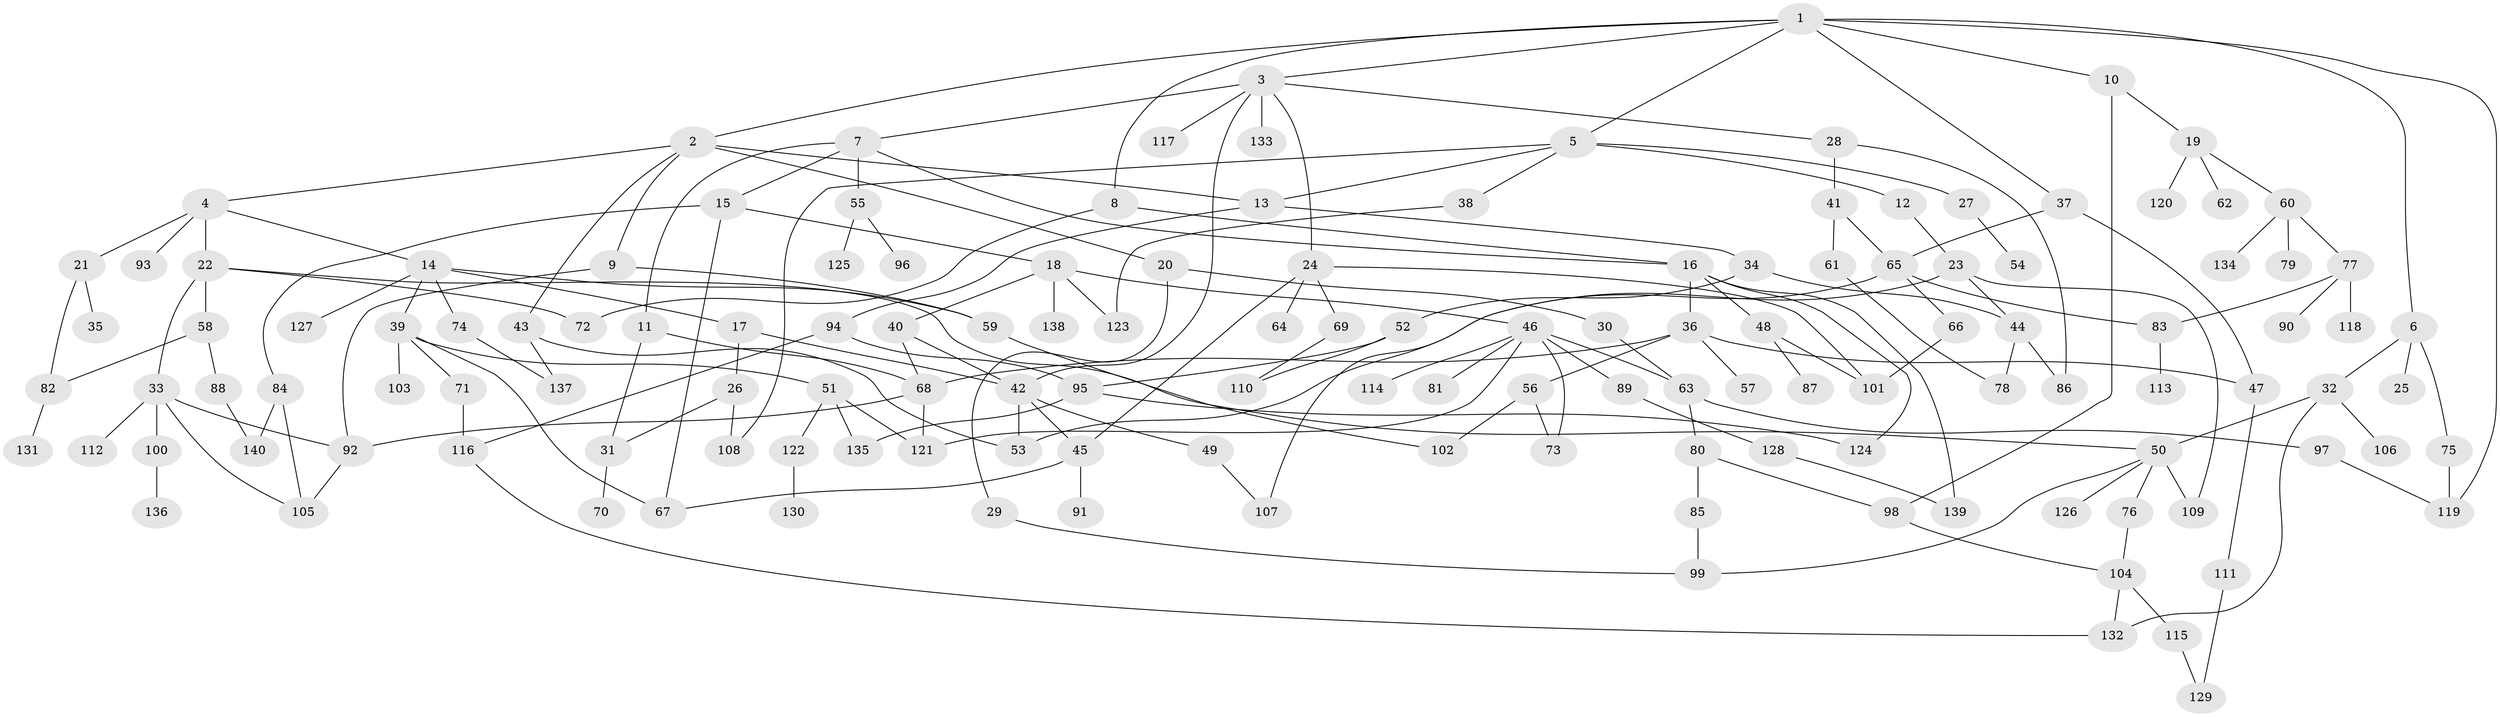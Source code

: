 // coarse degree distribution, {1: 0.38571428571428573, 2: 0.3142857142857143, 4: 0.05714285714285714, 5: 0.07142857142857142, 6: 0.014285714285714285, 10: 0.014285714285714285, 3: 0.04285714285714286, 8: 0.02857142857142857, 11: 0.014285714285714285, 9: 0.04285714285714286, 7: 0.014285714285714285}
// Generated by graph-tools (version 1.1) at 2025/44/03/04/25 21:44:51]
// undirected, 140 vertices, 193 edges
graph export_dot {
graph [start="1"]
  node [color=gray90,style=filled];
  1;
  2;
  3;
  4;
  5;
  6;
  7;
  8;
  9;
  10;
  11;
  12;
  13;
  14;
  15;
  16;
  17;
  18;
  19;
  20;
  21;
  22;
  23;
  24;
  25;
  26;
  27;
  28;
  29;
  30;
  31;
  32;
  33;
  34;
  35;
  36;
  37;
  38;
  39;
  40;
  41;
  42;
  43;
  44;
  45;
  46;
  47;
  48;
  49;
  50;
  51;
  52;
  53;
  54;
  55;
  56;
  57;
  58;
  59;
  60;
  61;
  62;
  63;
  64;
  65;
  66;
  67;
  68;
  69;
  70;
  71;
  72;
  73;
  74;
  75;
  76;
  77;
  78;
  79;
  80;
  81;
  82;
  83;
  84;
  85;
  86;
  87;
  88;
  89;
  90;
  91;
  92;
  93;
  94;
  95;
  96;
  97;
  98;
  99;
  100;
  101;
  102;
  103;
  104;
  105;
  106;
  107;
  108;
  109;
  110;
  111;
  112;
  113;
  114;
  115;
  116;
  117;
  118;
  119;
  120;
  121;
  122;
  123;
  124;
  125;
  126;
  127;
  128;
  129;
  130;
  131;
  132;
  133;
  134;
  135;
  136;
  137;
  138;
  139;
  140;
  1 -- 2;
  1 -- 3;
  1 -- 5;
  1 -- 6;
  1 -- 8;
  1 -- 10;
  1 -- 37;
  1 -- 119;
  2 -- 4;
  2 -- 9;
  2 -- 13;
  2 -- 20;
  2 -- 43;
  3 -- 7;
  3 -- 24;
  3 -- 28;
  3 -- 42;
  3 -- 117;
  3 -- 133;
  4 -- 14;
  4 -- 21;
  4 -- 22;
  4 -- 93;
  5 -- 12;
  5 -- 27;
  5 -- 38;
  5 -- 108;
  5 -- 13;
  6 -- 25;
  6 -- 32;
  6 -- 75;
  7 -- 11;
  7 -- 15;
  7 -- 16;
  7 -- 55;
  8 -- 72;
  8 -- 16;
  9 -- 59;
  9 -- 92;
  10 -- 19;
  10 -- 98;
  11 -- 68;
  11 -- 31;
  12 -- 23;
  13 -- 34;
  13 -- 94;
  14 -- 17;
  14 -- 39;
  14 -- 59;
  14 -- 74;
  14 -- 127;
  15 -- 18;
  15 -- 84;
  15 -- 67;
  16 -- 36;
  16 -- 48;
  16 -- 124;
  16 -- 139;
  17 -- 26;
  17 -- 42;
  18 -- 40;
  18 -- 46;
  18 -- 123;
  18 -- 138;
  19 -- 60;
  19 -- 62;
  19 -- 120;
  20 -- 29;
  20 -- 30;
  21 -- 35;
  21 -- 82;
  22 -- 33;
  22 -- 58;
  22 -- 50;
  22 -- 72;
  23 -- 109;
  23 -- 44;
  23 -- 53;
  24 -- 45;
  24 -- 64;
  24 -- 69;
  24 -- 101;
  26 -- 31;
  26 -- 108;
  27 -- 54;
  28 -- 41;
  28 -- 86;
  29 -- 99;
  30 -- 63;
  31 -- 70;
  32 -- 50;
  32 -- 106;
  32 -- 132;
  33 -- 100;
  33 -- 112;
  33 -- 105;
  33 -- 92;
  34 -- 44;
  34 -- 52;
  36 -- 47;
  36 -- 56;
  36 -- 57;
  36 -- 68;
  37 -- 47;
  37 -- 65;
  38 -- 123;
  39 -- 51;
  39 -- 71;
  39 -- 103;
  39 -- 67;
  40 -- 68;
  40 -- 42;
  41 -- 61;
  41 -- 65;
  42 -- 49;
  42 -- 53;
  42 -- 45;
  43 -- 53;
  43 -- 137;
  44 -- 86;
  44 -- 78;
  45 -- 67;
  45 -- 91;
  46 -- 81;
  46 -- 89;
  46 -- 114;
  46 -- 121;
  46 -- 63;
  46 -- 73;
  47 -- 111;
  48 -- 87;
  48 -- 101;
  49 -- 107;
  50 -- 76;
  50 -- 99;
  50 -- 109;
  50 -- 126;
  51 -- 122;
  51 -- 135;
  51 -- 121;
  52 -- 95;
  52 -- 110;
  55 -- 96;
  55 -- 125;
  56 -- 73;
  56 -- 102;
  58 -- 88;
  58 -- 82;
  59 -- 102;
  60 -- 77;
  60 -- 79;
  60 -- 134;
  61 -- 78;
  63 -- 80;
  63 -- 97;
  65 -- 66;
  65 -- 83;
  65 -- 107;
  66 -- 101;
  68 -- 92;
  68 -- 121;
  69 -- 110;
  71 -- 116;
  74 -- 137;
  75 -- 119;
  76 -- 104;
  77 -- 83;
  77 -- 90;
  77 -- 118;
  80 -- 85;
  80 -- 98;
  82 -- 131;
  83 -- 113;
  84 -- 140;
  84 -- 105;
  85 -- 99;
  88 -- 140;
  89 -- 128;
  92 -- 105;
  94 -- 95;
  94 -- 116;
  95 -- 124;
  95 -- 135;
  97 -- 119;
  98 -- 104;
  100 -- 136;
  104 -- 115;
  104 -- 132;
  111 -- 129;
  115 -- 129;
  116 -- 132;
  122 -- 130;
  128 -- 139;
}
